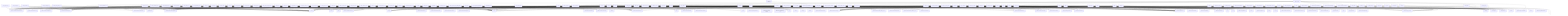 graph TD
    check_config_files --> github.com/murex/tcr/checker/model
    check_config_files --> github.com/murex/tcr/config
    check_config_files --> github.com/murex/tcr/language
    check_config_files --> github.com/murex/tcr/params
    check_config_files --> github.com/murex/tcr/toolchain
    check_config_files --> path/filepath
    check_config_files_test --> github.com/murex/tcr/checker/model
    check_config_files_test --> github.com/murex/tcr/params
    check_config_files_test --> github.com/stretchr/testify/assert
    check_config_files_test --> path/filepath
    check_config_files_test --> testing
    check_directories --> github.com/murex/tcr/checker/model
    check_directories --> github.com/murex/tcr/params
    check_directories_test --> errors
    check_directories_test --> github.com/murex/tcr/checker/model
    check_directories_test --> github.com/murex/tcr/params
    check_directories_test --> github.com/stretchr/testify/assert
    check_directories_test --> io/fs
    check_directories_test --> path/filepath
    check_directories_test --> testing
    check_git --> github.com/murex/tcr/checker/model
    check_git --> github.com/murex/tcr/params
    check_git --> github.com/murex/tcr/vcs/git
    check_git --> strings
    check_git_test --> errors
    check_git_test --> github.com/murex/tcr/checker/model
    check_git_test --> github.com/murex/tcr/params
    check_git_test --> github.com/murex/tcr/vcs
    check_git_test --> github.com/murex/tcr/vcs/fake
    check_git_test --> github.com/murex/tcr/vcs/git
    check_git_test --> github.com/murex/tcr/vcs/shell
    check_git_test --> github.com/stretchr/testify/assert
    check_git_test --> testing
    check_language --> github.com/murex/tcr/checker/model
    check_language --> github.com/murex/tcr/language
    check_language --> github.com/murex/tcr/params
    check_language_test --> errors
    check_language_test --> github.com/murex/tcr/checker/model
    check_language_test --> github.com/murex/tcr/filesystem
    check_language_test --> github.com/murex/tcr/language
    check_language_test --> github.com/murex/tcr/params
    check_language_test --> github.com/stretchr/testify/assert
    check_language_test --> testing
    check_mob --> github.com/murex/tcr/checker/model
    check_mob --> github.com/murex/tcr/params
    check_mob --> time
    check_mob_test --> github.com/murex/tcr/checker/model
    check_mob_test --> github.com/murex/tcr/params
    check_mob_test --> github.com/stretchr/testify/assert
    check_mob_test --> testing
    check_mob_test --> time
    check_p4 --> github.com/murex/tcr/checker/model
    check_p4 --> github.com/murex/tcr/params
    check_p4 --> github.com/murex/tcr/utils
    check_p4 --> github.com/murex/tcr/vcs/p4
    check_p4 --> strings
    check_p4_test --> errors
    check_p4_test --> github.com/murex/tcr/checker/model
    check_p4_test --> github.com/murex/tcr/params
    check_p4_test --> github.com/murex/tcr/vcs/p4
    check_p4_test --> github.com/murex/tcr/vcs/shell
    check_p4_test --> github.com/stretchr/testify/assert
    check_p4_test --> strings
    check_p4_test --> testing
    check_toolchain --> github.com/murex/tcr/checker/model
    check_toolchain --> github.com/murex/tcr/params
    check_toolchain --> github.com/murex/tcr/toolchain
    check_toolchain --> runtime
    check_toolchain_test --> errors
    check_toolchain_test --> github.com/murex/tcr/checker/model
    check_toolchain_test --> github.com/murex/tcr/language
    check_toolchain_test --> github.com/murex/tcr/params
    check_toolchain_test --> github.com/murex/tcr/toolchain
    check_toolchain_test --> github.com/stretchr/testify/assert
    check_toolchain_test --> path/filepath
    check_toolchain_test --> runtime
    check_toolchain_test --> testing
    check_vcs --> github.com/murex/tcr/checker/model
    check_vcs --> github.com/murex/tcr/params
    check_vcs --> github.com/murex/tcr/vcs/git
    check_vcs --> github.com/murex/tcr/vcs/p4
    check_vcs --> strings
    check_vcs --> time
    check_vcs_test --> github.com/murex/tcr/checker/model
    check_vcs_test --> github.com/murex/tcr/params
    check_vcs_test --> github.com/murex/tcr/vcs/git
    check_vcs_test --> github.com/murex/tcr/vcs/p4
    check_vcs_test --> github.com/stretchr/testify/assert
    check_vcs_test --> testing
    check_vcs_test --> time
    check_workflow --> github.com/murex/tcr/checker/model
    check_workflow --> github.com/murex/tcr/params
    check_workflow_test --> github.com/murex/tcr/checker/model
    check_workflow_test --> github.com/murex/tcr/params
    check_workflow_test --> github.com/stretchr/testify/assert
    check_workflow_test --> testing
    check_group --> github.com/murex/tcr/report
    check_group_test --> github.com/murex/tcr/report
    check_group_test --> github.com/stretchr/testify/assert
    check_group_test --> testing
    check_point --> errors
    check_point --> fmt
    check_point --> github.com/murex/tcr/report
    check_point --> io/fs
    check_point_test --> errors
    check_point_test --> github.com/murex/tcr/report
    check_point_test --> github.com/stretchr/testify/assert
    check_point_test --> io/fs
    check_point_test --> testing
    check_status --> github.com/murex/tcr/status
    check_status_test --> github.com/murex/tcr/status
    check_status_test --> github.com/stretchr/testify/assert
    check_status_test --> testing
    runner --> github.com/murex/tcr/checker/model
    runner --> github.com/murex/tcr/config
    runner --> github.com/murex/tcr/filesystem
    runner --> github.com/murex/tcr/language
    runner --> github.com/murex/tcr/params
    runner --> github.com/murex/tcr/report
    runner --> github.com/murex/tcr/toolchain
    runner --> github.com/murex/tcr/vcs
    runner --> github.com/murex/tcr/vcs/factory
    runner_test --> github.com/murex/tcr/checker/model
    runner_test --> github.com/murex/tcr/params
    runner_test --> github.com/murex/tcr/status
    runner_test --> github.com/murex/tcr/vcs
    runner_test --> github.com/murex/tcr/vcs/factory
    runner_test --> github.com/murex/tcr/vcs/fake
    runner_test --> github.com/stretchr/testify/assert
    runner_test --> testing
    menu --> bytes
    menu --> errors
    menu --> fmt
    menu_test --> github.com/stretchr/testify/assert
    menu_test --> testing
    print --> fmt
    print --> github.com/logrusorgru/aurora
    print --> strings
    print_test --> github.com/stretchr/testify/assert
    print_test --> github.com/zenizh/go-capturer
    print_test --> strings
    print_test --> testing
    terminal --> bytes
    terminal --> github.com/codeskyblue/go-sh
    terminal --> github.com/murex/tcr/report
    terminal --> os
    terminal --> os/exec
    terminal --> os/signal
    terminal --> strconv
    terminal --> strings
    terminal_ui --> fmt
    terminal_ui --> github.com/murex/tcr/desktop
    terminal_ui --> github.com/murex/tcr/engine
    terminal_ui --> github.com/murex/tcr/params
    terminal_ui --> github.com/murex/tcr/report
    terminal_ui --> github.com/murex/tcr/report/role_event
    terminal_ui --> github.com/murex/tcr/report/text
    terminal_ui --> github.com/murex/tcr/report/timer_event
    terminal_ui --> github.com/murex/tcr/role
    terminal_ui --> github.com/murex/tcr/runmode
    terminal_ui --> github.com/murex/tcr/settings
    terminal_ui --> github.com/murex/tcr/timer
    terminal_ui --> github.com/murex/tcr/vcs/git
    terminal_ui --> github.com/murex/tcr/vcs/p4
    terminal_ui --> os
    terminal_ui_test --> github.com/murex/tcr/desktop
    terminal_ui_test --> github.com/murex/tcr/engine
    terminal_ui_test --> github.com/murex/tcr/params
    terminal_ui_test --> github.com/murex/tcr/report
    terminal_ui_test --> github.com/murex/tcr/report/role_event
    terminal_ui_test --> github.com/murex/tcr/report/timer_event
    terminal_ui_test --> github.com/murex/tcr/role
    terminal_ui_test --> github.com/murex/tcr/runmode
    terminal_ui_test --> github.com/murex/tcr/timer
    terminal_ui_test --> github.com/murex/tcr/vcs/git
    terminal_ui_test --> github.com/murex/tcr/vcs/p4
    terminal_ui_test --> github.com/stretchr/testify/assert
    terminal_ui_test --> github.com/zenizh/go-capturer
    terminal_ui_test --> os
    terminal_ui_test --> strings
    terminal_ui_test --> testing
    terminal_ui_test --> time
    terminal_windows --> golang.org/x/sys/windows
    terminal_windows --> os
    check --> github.com/murex/tcr/cli
    check --> github.com/murex/tcr/engine
    check --> github.com/murex/tcr/runmode
    check --> github.com/spf13/cobra
    config --> github.com/murex/tcr/config
    config --> github.com/spf13/cobra
    info --> github.com/murex/tcr/settings
    info --> github.com/spf13/cobra
    log --> github.com/murex/tcr/cli
    log --> github.com/murex/tcr/engine
    log --> github.com/murex/tcr/runmode
    log --> github.com/spf13/cobra
    mob --> github.com/murex/tcr/cli
    mob --> github.com/murex/tcr/engine
    mob --> github.com/murex/tcr/runmode
    mob --> github.com/spf13/cobra
    one_shot --> github.com/murex/tcr/cli
    one_shot --> github.com/murex/tcr/engine
    one_shot --> github.com/murex/tcr/runmode
    one_shot --> github.com/spf13/cobra
    root --> github.com/murex/tcr/cli
    root --> github.com/murex/tcr/config
    root --> github.com/murex/tcr/engine
    root --> github.com/murex/tcr/params
    root --> github.com/murex/tcr/runmode
    root --> github.com/murex/tcr/settings
    root --> github.com/spf13/cobra
    solo --> github.com/murex/tcr/cli
    solo --> github.com/murex/tcr/engine
    solo --> github.com/murex/tcr/runmode
    solo --> github.com/spf13/cobra
    stats --> github.com/murex/tcr/cli
    stats --> github.com/murex/tcr/engine
    stats --> github.com/murex/tcr/runmode
    stats --> github.com/spf13/cobra
    web --> github.com/murex/tcr/cli
    web --> github.com/murex/tcr/engine
    web --> github.com/murex/tcr/http
    web --> github.com/murex/tcr/runmode
    web --> github.com/spf13/cobra
    param_auto_push --> github.com/spf13/cobra
    param_base_dir --> github.com/spf13/cobra
    param_commit_failures --> github.com/spf13/cobra
    param_config_dir --> github.com/spf13/cobra
    param_language --> github.com/spf13/cobra
    param_message_suffix --> github.com/spf13/cobra
    param_mob_timer_duration --> github.com/spf13/cobra
    param_mob_timer_duration --> time
    param_polling_period --> github.com/spf13/cobra
    param_polling_period --> time
    param_port_number --> github.com/spf13/cobra
    param_toolchain --> github.com/spf13/cobra
    param_trace --> github.com/spf13/cobra
    param_vcs --> github.com/spf13/cobra
    param_work_dir --> github.com/spf13/cobra
    settings --> fmt
    settings --> github.com/spf13/cobra
    settings --> github.com/spf13/pflag
    settings --> github.com/spf13/viper
    tcr_config --> github.com/murex/tcr/language
    tcr_config --> github.com/murex/tcr/params
    tcr_config --> github.com/murex/tcr/settings
    tcr_config --> github.com/murex/tcr/toolchain
    tcr_config --> github.com/murex/tcr/utils
    tcr_config --> github.com/spf13/cobra
    tcr_config --> github.com/spf13/viper
    tcr_config --> io
    tcr_config --> os
    tcr_config --> path/filepath
    tcr_config --> sort
    tcr_config_test --> fmt
    tcr_config_test --> github.com/murex/tcr/language
    tcr_config_test --> github.com/murex/tcr/params
    tcr_config_test --> github.com/murex/tcr/toolchain
    tcr_config_test --> github.com/murex/tcr/utils
    tcr_config_test --> github.com/spf13/cobra
    tcr_config_test --> github.com/stretchr/testify/assert
    tcr_config_test --> os
    tcr_config_test --> path/filepath
    tcr_config_test --> testing
    tcr_config_test --> time
    type_bool --> github.com/spf13/cobra
    type_bool --> github.com/spf13/viper
    type_duration --> github.com/spf13/cobra
    type_duration --> github.com/spf13/viper
    type_duration --> time
    type_int --> github.com/spf13/cobra
    type_int --> github.com/spf13/viper
    type_string --> github.com/spf13/cobra
    type_string --> github.com/spf13/viper
    browser --> fmt
    browser --> github.com/murex/tcr/report
    browser --> github.com/pkg/browser
    browser --> net/url
    browser_test --> github.com/stretchr/testify/assert
    browser_test --> testing
    notification --> github.com/gen2brain/beeep
    notification_test --> github.com/pkg/errors
    notification_test --> github.com/stretchr/testify/assert
    notification_test --> testing
    living_doc_tour_guide --> bufio
    living_doc_tour_guide --> fmt
    living_doc_tour_guide --> os
    living_doc_tour_guide --> regexp
    living_doc_tour_guide --> sort
    living_doc_tour_guide --> strconv
    living_doc_tour_guide --> strings
    living_doc_tour_guide_test --> testing
    tcr --> errors
    tcr --> github.com/murex/tcr/checker
    tcr --> github.com/murex/tcr/events
    tcr --> github.com/murex/tcr/filesystem
    tcr --> github.com/murex/tcr/language
    tcr --> github.com/murex/tcr/params
    tcr --> github.com/murex/tcr/report
    tcr --> github.com/murex/tcr/report/role_event
    tcr --> github.com/murex/tcr/role
    tcr --> github.com/murex/tcr/runmode
    tcr --> github.com/murex/tcr/settings
    tcr --> github.com/murex/tcr/stats
    tcr --> github.com/murex/tcr/status
    tcr --> github.com/murex/tcr/timer
    tcr --> github.com/murex/tcr/toolchain
    tcr --> github.com/murex/tcr/ui
    tcr --> github.com/murex/tcr/vcs
    tcr --> github.com/murex/tcr/vcs/factory
    tcr --> gopkg.in/tomb.v2
    tcr --> os
    tcr --> strings
    tcr --> sync
    tcr --> time
    tcr_test --> fmt
    tcr_test --> github.com/murex/tcr/events
    tcr_test --> github.com/murex/tcr/language
    tcr_test --> github.com/murex/tcr/params
    tcr_test --> github.com/murex/tcr/report
    tcr_test --> github.com/murex/tcr/role
    tcr_test --> github.com/murex/tcr/runmode
    tcr_test --> github.com/murex/tcr/settings
    tcr_test --> github.com/murex/tcr/status
    tcr_test --> github.com/murex/tcr/toolchain
    tcr_test --> github.com/murex/tcr/ui
    tcr_test --> github.com/murex/tcr/vcs
    tcr_test --> github.com/murex/tcr/vcs/factory
    tcr_test --> github.com/murex/tcr/vcs/fake
    tcr_test --> github.com/stretchr/testify/assert
    tcr_test --> os
    tcr_test --> strings
    tcr_test --> testing
    tcr_test --> time
    tcr_test_fake --> github.com/murex/tcr/params
    tcr_test_fake --> github.com/murex/tcr/role
    tcr_test_fake --> github.com/murex/tcr/status
    tcr_test_fake --> github.com/murex/tcr/timer
    tcr_test_fake --> github.com/murex/tcr/ui
    aggregates --> time
    aggregates_test --> github.com/stretchr/testify/assert
    aggregates_test --> testing
    aggregates_test --> time
    dated_tcr_event --> time
    dated_tcr_event_test --> github.com/stretchr/testify/assert
    dated_tcr_event_test --> testing
    dated_tcr_event_test --> time
    dated_tcr_event_test_data_builder --> time
    tcr_event --> time
    tcr_event_test --> github.com/stretchr/testify/assert
    tcr_event_test --> testing
    tcr_event_test --> time
    tcr_event_test_data_builder --> time
    tcr_events --> sort
    tcr_events --> time
    tcr_events_test --> github.com/stretchr/testify/assert
    tcr_events_test --> sort
    tcr_events_test --> testing
    tcr_events_test --> time
    utils --> time
    value_and_ratio --> time
    value_and_ratio_test --> github.com/stretchr/testify/assert
    value_and_ratio_test --> testing
    value_and_ratio_test --> time
    value_evolution --> time
    value_evolution_test --> github.com/stretchr/testify/assert
    value_evolution_test --> testing
    value_evolution_test --> time
    yaml --> bytes
    yaml --> github.com/murex/tcr/report
    yaml --> gopkg.in/yaml.v3
    yaml --> time
    yaml_test --> github.com/stretchr/testify/assert
    yaml_test --> testing
    yaml_test --> time
    sourcetree_impl --> errors
    sourcetree_impl --> github.com/fsnotify/fsnotify
    sourcetree_impl --> github.com/murex/tcr/report
    sourcetree_impl --> os
    sourcetree_impl --> path/filepath
    sourcetree_impl_test --> github.com/murex/tcr/report
    sourcetree_impl_test --> github.com/stretchr/testify/assert
    sourcetree_impl_test --> os
    sourcetree_impl_test --> path/filepath
    sourcetree_impl_test --> testing
    sourcetree_impl_test --> time
    build_info --> github.com/gin-gonic/gin
    build_info --> github.com/murex/tcr/settings
    build_info --> net/http
    build_info_test --> encoding/json
    build_info_test --> github.com/gin-gonic/gin
    build_info_test --> github.com/murex/tcr/settings
    build_info_test --> github.com/stretchr/testify/assert
    build_info_test --> net/http
    build_info_test --> net/http/httptest
    build_info_test --> testing
    context --> github.com/gin-gonic/gin
    context --> github.com/murex/tcr/engine
    roles --> github.com/gin-gonic/gin
    roles --> github.com/murex/tcr/report
    roles --> github.com/murex/tcr/role
    roles --> net/http
    roles_test --> encoding/json
    roles_test --> github.com/gin-gonic/gin
    roles_test --> github.com/murex/tcr/engine
    roles_test --> github.com/murex/tcr/role
    roles_test --> github.com/stretchr/testify/assert
    roles_test --> net/http
    roles_test --> net/http/httptest
    roles_test --> strings
    roles_test --> testing
    session_info --> github.com/gin-gonic/gin
    session_info --> net/http
    session_info_test --> encoding/json
    session_info_test --> github.com/gin-gonic/gin
    session_info_test --> github.com/murex/tcr/engine
    session_info_test --> github.com/stretchr/testify/assert
    session_info_test --> net/http
    session_info_test --> net/http/httptest
    session_info_test --> testing
    timer --> fmt
    timer --> github.com/gin-gonic/gin
    timer --> net/http
    timer_test --> encoding/json
    timer_test --> github.com/gin-gonic/gin
    timer_test --> github.com/murex/tcr/engine
    timer_test --> github.com/stretchr/testify/assert
    timer_test --> net/http
    timer_test --> net/http/httptest
    timer_test --> testing
    static --> embed
    static --> github.com/gin-contrib/static
    static --> io/fs
    static --> net/http
    static_test --> embed
    static_test --> github.com/stretchr/testify/assert
    static_test --> testing
    web_ui_server --> context
    web_ui_server --> fmt
    web_ui_server --> github.com/gin-contrib/cors
    web_ui_server --> github.com/gin-contrib/static
    web_ui_server --> github.com/gin-gonic/gin
    web_ui_server --> github.com/murex/tcr/engine
    web_ui_server --> github.com/murex/tcr/http/api
    web_ui_server --> github.com/murex/tcr/http/ws
    web_ui_server --> github.com/murex/tcr/params
    web_ui_server --> github.com/murex/tcr/report
    web_ui_server --> github.com/murex/tcr/runmode
    web_ui_server --> net/http
    web_ui_server --> time
    web_ui_server_test --> github.com/gin-gonic/gin
    web_ui_server_test --> github.com/murex/tcr/engine
    web_ui_server_test --> github.com/murex/tcr/params
    web_ui_server_test --> github.com/stretchr/testify/assert
    web_ui_server_test --> net/http
    web_ui_server_test --> net/http/httptest
    web_ui_server_test --> slices
    web_ui_server_test --> strings
    web_ui_server_test --> testing
    web_ui_server_test --> time
    context --> context
    context --> github.com/gin-gonic/gin
    context --> net/http
    context --> time
    context_test --> github.com/gin-gonic/gin
    context_test --> github.com/stretchr/testify/assert
    context_test --> net/http
    context_test --> testing
    websocket --> fmt
    websocket --> github.com/gin-gonic/gin
    websocket --> github.com/gorilla/websocket
    websocket --> github.com/murex/tcr/report
    websocket --> github.com/murex/tcr/report/role_event
    websocket --> github.com/murex/tcr/report/text
    websocket --> github.com/murex/tcr/report/timer_event
    websocket --> net/http
    websocket --> net/url
    websocket --> strconv
    websocket --> sync
    websocket --> time